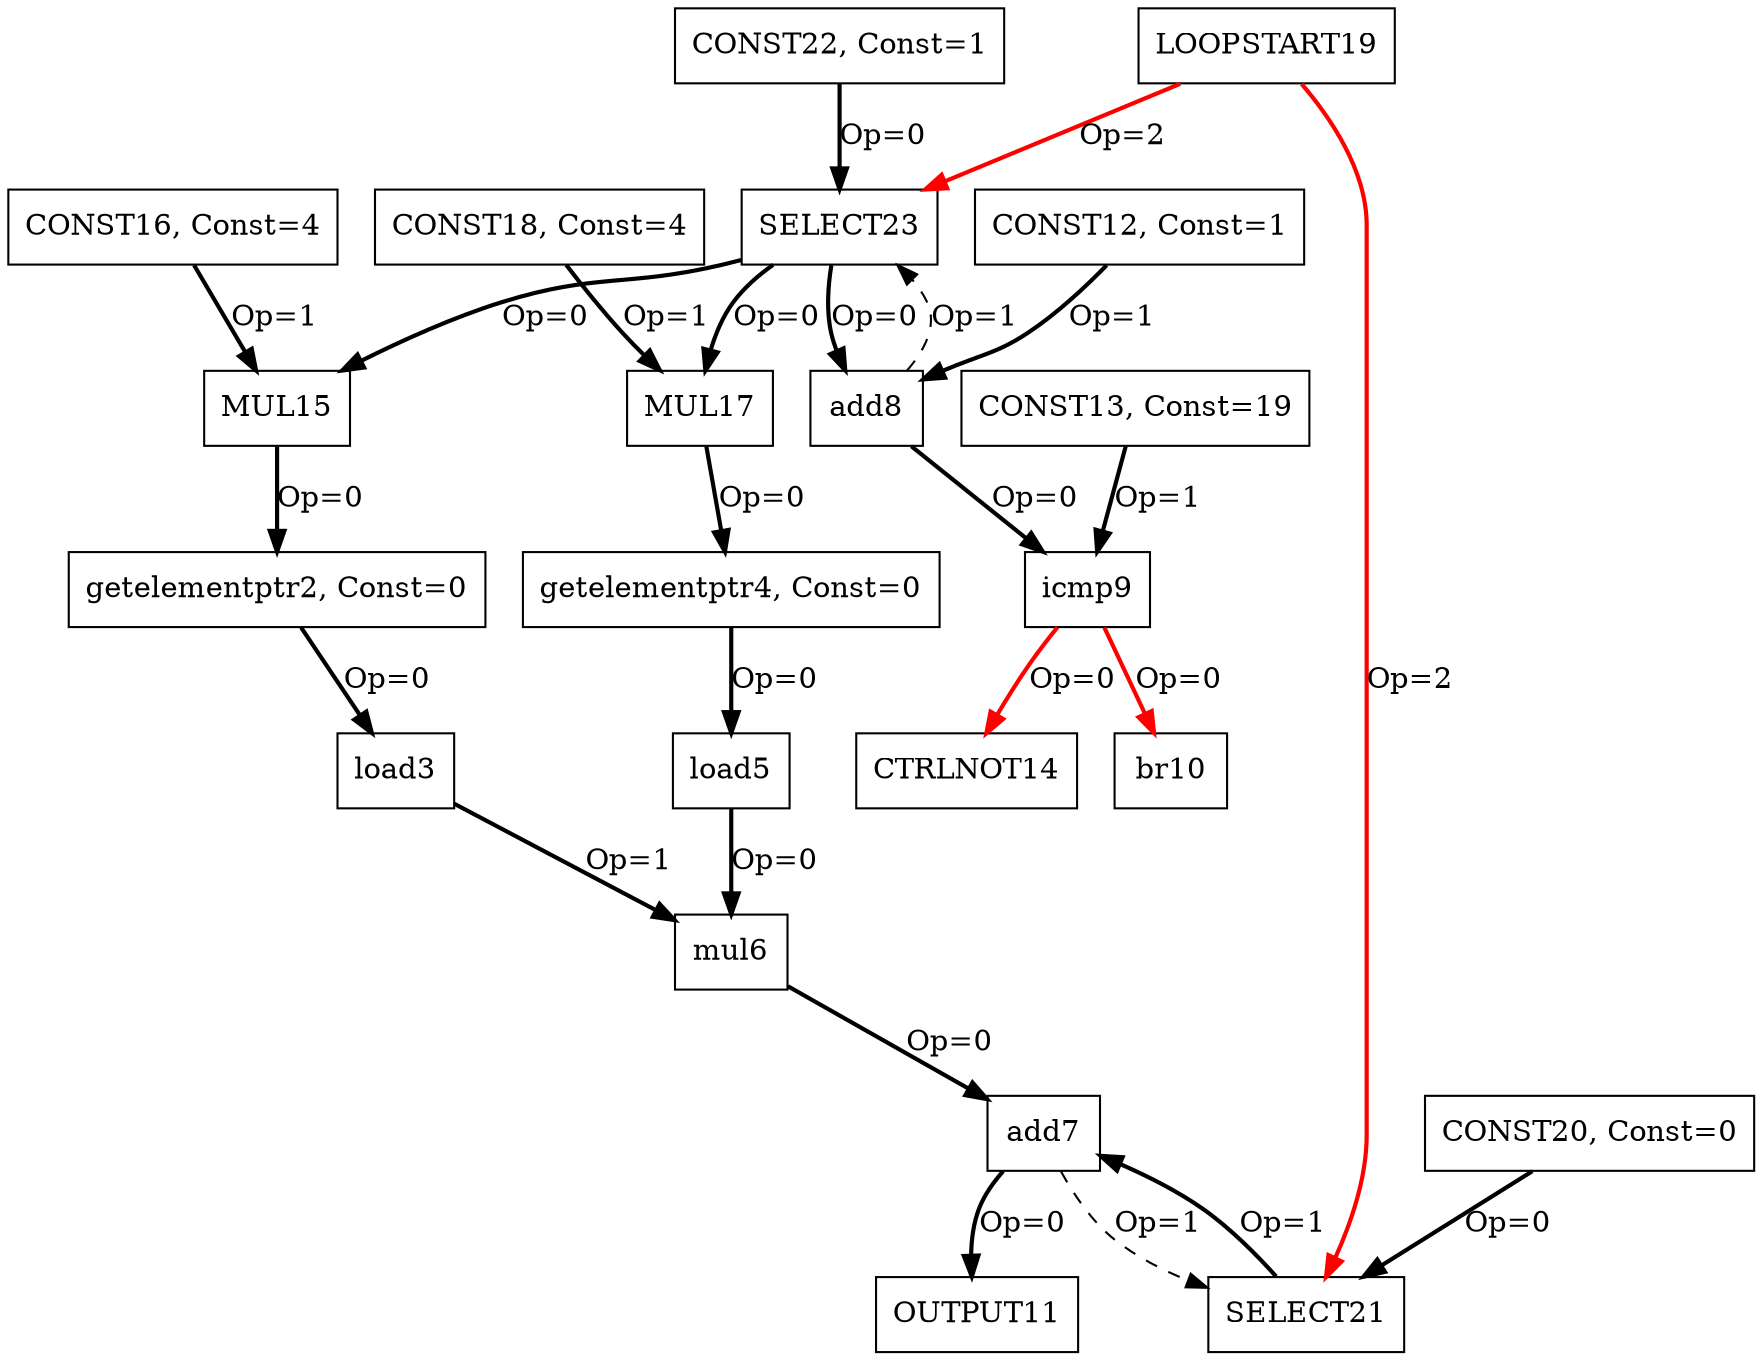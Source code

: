 Digraph G {
getelementptr2[label = "getelementptr2, Const=0", shape = box, color = black];
load3[label = "load3", shape = box, color = black];
getelementptr4[label = "getelementptr4, Const=0", shape = box, color = black];
load5[label = "load5", shape = box, color = black];
mul6[label = "mul6", shape = box, color = black];
add7[label = "add7", shape = box, color = black];
add8[label = "add8", shape = box, color = black];
icmp9[label = "icmp9", shape = box, color = black];
br10[label = "br10", shape = box, color = black];
OUTPUT11[label = "OUTPUT11", shape = box, color = black];
CONST12[label = "CONST12, Const=1", shape = box, color = black];
CONST13[label = "CONST13, Const=19", shape = box, color = black];
CTRLNOT14[label = "CTRLNOT14", shape = box, color = black];
MUL15[label = "MUL15", shape = box, color = black];
CONST16[label = "CONST16, Const=4", shape = box, color = black];
MUL17[label = "MUL17", shape = box, color = black];
CONST18[label = "CONST18, Const=4", shape = box, color = black];
LOOPSTART19[label = "LOOPSTART19", shape = box, color = black];
CONST20[label = "CONST20, Const=0", shape = box, color = black];
SELECT21[label = "SELECT21", shape = box, color = black];
CONST22[label = "CONST22, Const=1", shape = box, color = black];
SELECT23[label = "SELECT23", shape = box, color = black];
getelementptr2 -> load3[color = black, style = bold, label = "Op=0"];
load3 -> mul6[color = black, style = bold, label = "Op=1"];
getelementptr4 -> load5[color = black, style = bold, label = "Op=0"];
load5 -> mul6[color = black, style = bold, label = "Op=0"];
mul6 -> add7[color = black, style = bold, label = "Op=0"];
add7 -> OUTPUT11[color = black, style = bold, label = "Op=0"];
CONST12 -> add8[color = black, style = bold, label = "Op=1"];
add8 -> icmp9[color = black, style = bold, label = "Op=0"];
CONST13 -> icmp9[color = black, style = bold, label = "Op=1"];
icmp9 -> br10[color = red, style = bold, label = "Op=0"];
icmp9 -> CTRLNOT14[color = red, style = bold, label = "Op=0"];
CONST16 -> MUL15[color = black, style = bold, label = "Op=1"];
MUL15 -> getelementptr2[color = black, style = bold, label = "Op=0"];
CONST18 -> MUL17[color = black, style = bold, label = "Op=1"];
MUL17 -> getelementptr4[color = black, style = bold, label = "Op=0"];
CONST20 -> SELECT21[color = black, style = bold, label = "Op=0"];
add7 -> SELECT21[color = black, style = dashed, label = "Op=1"];
LOOPSTART19 -> SELECT21[color = red, style = bold, label = "Op=2"];
SELECT21 -> add7[color = black, style = bold, label = "Op=1"];
CONST22 -> SELECT23[color = black, style = bold, label = "Op=0"];
add8 -> SELECT23[color = black, style = dashed, label = "Op=1"];
LOOPSTART19 -> SELECT23[color = red, style = bold, label = "Op=2"];
SELECT23 -> add8[color = black, style = bold, label = "Op=0"];
SELECT23 -> MUL15[color = black, style = bold, label = "Op=0"];
SELECT23 -> MUL17[color = black, style = bold, label = "Op=0"];
}
